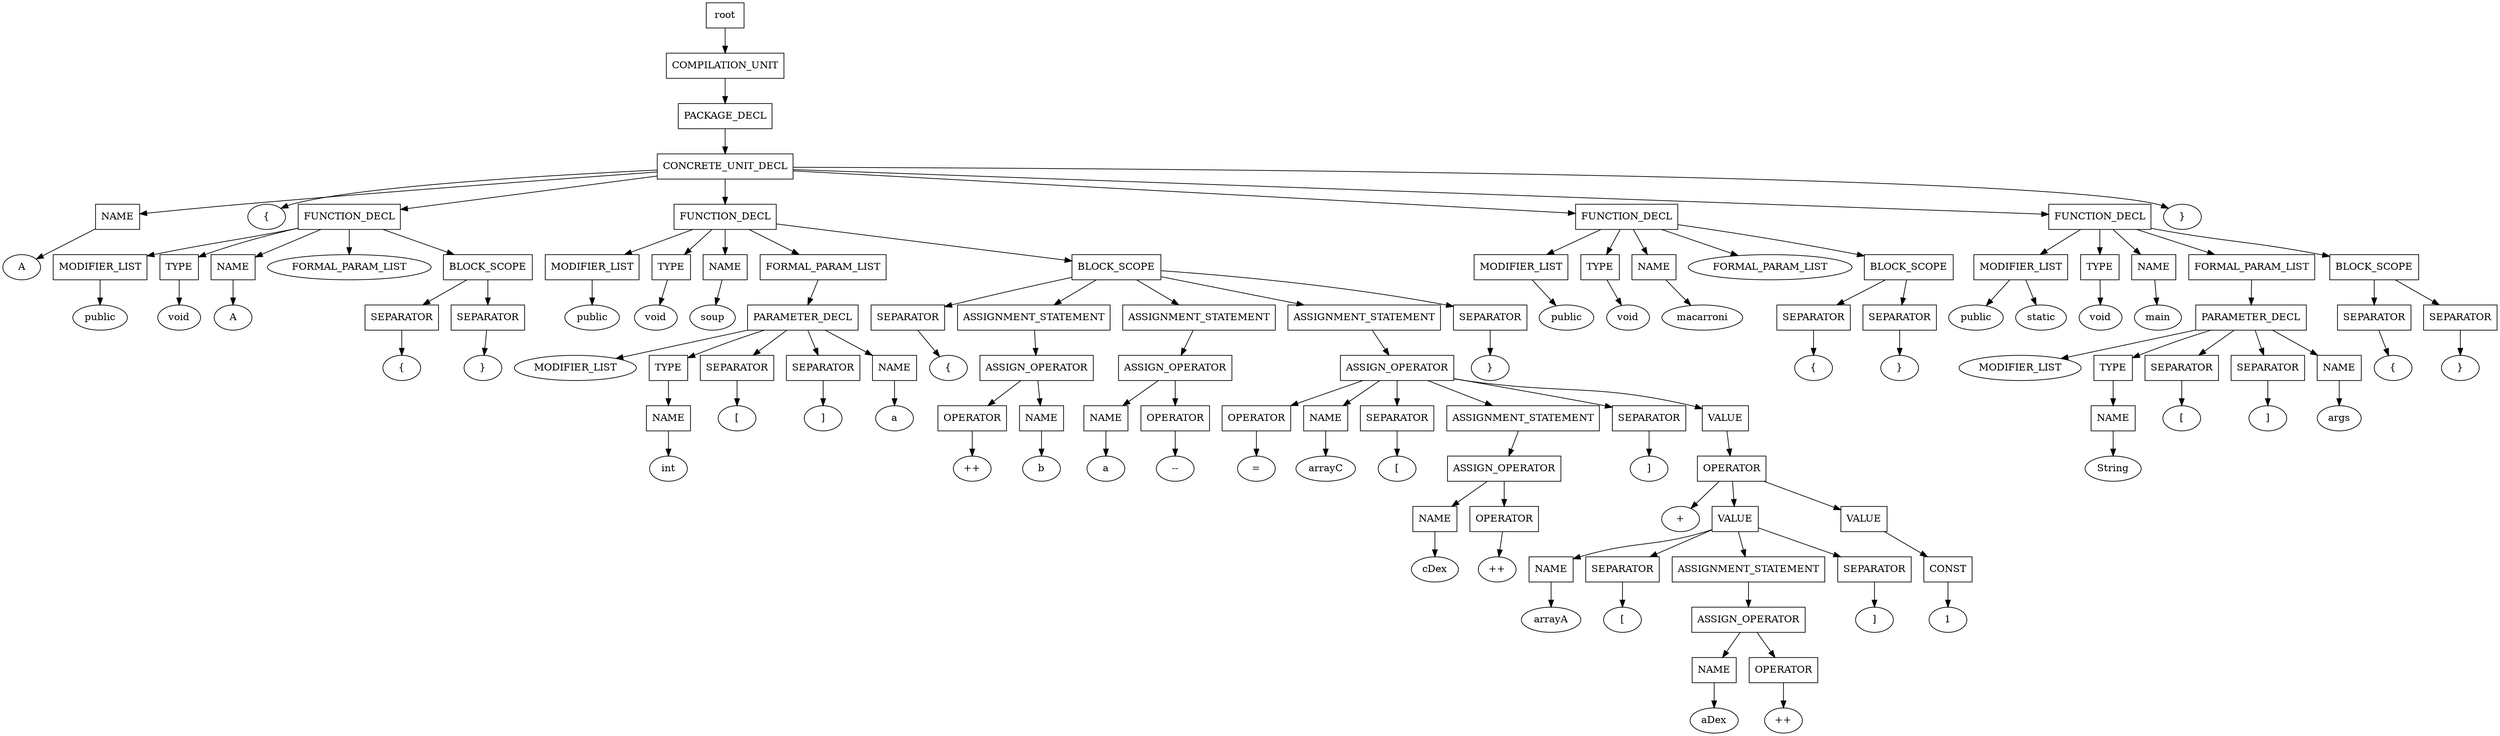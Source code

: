 digraph G {
	splines="TRUE";
	n_0 [label="root", shape="rectangle"]
	n_0 -> n_1
	n_1 [label="COMPILATION_UNIT", shape="rectangle"]
	n_1 -> n_2
	n_2 [label="PACKAGE_DECL", shape="rectangle"]
	n_2 -> n_3
	n_3 [label="CONCRETE_UNIT_DECL", shape="rectangle"]
	n_3 -> n_4
	n_4 [label="NAME", shape="rectangle"]
	n_4 -> n_11
	n_11 [label="A", shape="ellipse"]
	n_3 -> n_5
	n_5 [label="{", shape="ellipse"]
	n_3 -> n_6
	n_6 [label="FUNCTION_DECL", shape="rectangle"]
	n_6 -> n_12
	n_12 [label="MODIFIER_LIST", shape="rectangle"]
	n_12 -> n_32
	n_32 [label="public", shape="ellipse"]
	n_6 -> n_13
	n_13 [label="TYPE", shape="rectangle"]
	n_13 -> n_33
	n_33 [label="void", shape="ellipse"]
	n_6 -> n_14
	n_14 [label="NAME", shape="rectangle"]
	n_14 -> n_34
	n_34 [label="A", shape="ellipse"]
	n_6 -> n_15
	n_15 [label="FORMAL_PARAM_LIST", shape="ellipse"]
	n_6 -> n_16
	n_16 [label="BLOCK_SCOPE", shape="rectangle"]
	n_16 -> n_35
	n_35 [label="SEPARATOR", shape="rectangle"]
	n_35 -> n_58
	n_58 [label="{", shape="ellipse"]
	n_16 -> n_36
	n_36 [label="SEPARATOR", shape="rectangle"]
	n_36 -> n_59
	n_59 [label="}", shape="ellipse"]
	n_3 -> n_7
	n_7 [label="FUNCTION_DECL", shape="rectangle"]
	n_7 -> n_17
	n_17 [label="MODIFIER_LIST", shape="rectangle"]
	n_17 -> n_37
	n_37 [label="public", shape="ellipse"]
	n_7 -> n_18
	n_18 [label="TYPE", shape="rectangle"]
	n_18 -> n_38
	n_38 [label="void", shape="ellipse"]
	n_7 -> n_19
	n_19 [label="NAME", shape="rectangle"]
	n_19 -> n_39
	n_39 [label="soup", shape="ellipse"]
	n_7 -> n_20
	n_20 [label="FORMAL_PARAM_LIST", shape="rectangle"]
	n_20 -> n_40
	n_40 [label="PARAMETER_DECL", shape="rectangle"]
	n_40 -> n_60
	n_60 [label="MODIFIER_LIST", shape="ellipse"]
	n_40 -> n_61
	n_61 [label="TYPE", shape="rectangle"]
	n_61 -> n_79
	n_79 [label="NAME", shape="rectangle"]
	n_79 -> n_97
	n_97 [label="int", shape="ellipse"]
	n_40 -> n_62
	n_62 [label="SEPARATOR", shape="rectangle"]
	n_62 -> n_80
	n_80 [label="[", shape="ellipse"]
	n_40 -> n_63
	n_63 [label="SEPARATOR", shape="rectangle"]
	n_63 -> n_81
	n_81 [label="]", shape="ellipse"]
	n_40 -> n_64
	n_64 [label="NAME", shape="rectangle"]
	n_64 -> n_82
	n_82 [label="a", shape="ellipse"]
	n_7 -> n_21
	n_21 [label="BLOCK_SCOPE", shape="rectangle"]
	n_21 -> n_41
	n_41 [label="SEPARATOR", shape="rectangle"]
	n_41 -> n_65
	n_65 [label="{", shape="ellipse"]
	n_21 -> n_42
	n_42 [label="ASSIGNMENT_STATEMENT", shape="rectangle"]
	n_42 -> n_66
	n_66 [label="ASSIGN_OPERATOR", shape="rectangle"]
	n_66 -> n_83
	n_83 [label="OPERATOR", shape="rectangle"]
	n_83 -> n_98
	n_98 [label="++", shape="ellipse"]
	n_66 -> n_84
	n_84 [label="NAME", shape="rectangle"]
	n_84 -> n_99
	n_99 [label="b", shape="ellipse"]
	n_21 -> n_43
	n_43 [label="ASSIGNMENT_STATEMENT", shape="rectangle"]
	n_43 -> n_67
	n_67 [label="ASSIGN_OPERATOR", shape="rectangle"]
	n_67 -> n_85
	n_85 [label="NAME", shape="rectangle"]
	n_85 -> n_100
	n_100 [label="a", shape="ellipse"]
	n_67 -> n_86
	n_86 [label="OPERATOR", shape="rectangle"]
	n_86 -> n_101
	n_101 [label="--", shape="ellipse"]
	n_21 -> n_44
	n_44 [label="ASSIGNMENT_STATEMENT", shape="rectangle"]
	n_44 -> n_68
	n_68 [label="ASSIGN_OPERATOR", shape="rectangle"]
	n_68 -> n_87
	n_87 [label="OPERATOR", shape="rectangle"]
	n_87 -> n_102
	n_102 [label="=", shape="ellipse"]
	n_68 -> n_88
	n_88 [label="NAME", shape="rectangle"]
	n_88 -> n_103
	n_103 [label="arrayC", shape="ellipse"]
	n_68 -> n_89
	n_89 [label="SEPARATOR", shape="rectangle"]
	n_89 -> n_104
	n_104 [label="[", shape="ellipse"]
	n_68 -> n_90
	n_90 [label="ASSIGNMENT_STATEMENT", shape="rectangle"]
	n_90 -> n_105
	n_105 [label="ASSIGN_OPERATOR", shape="rectangle"]
	n_105 -> n_109
	n_109 [label="NAME", shape="rectangle"]
	n_109 -> n_114
	n_114 [label="cDex", shape="ellipse"]
	n_105 -> n_110
	n_110 [label="OPERATOR", shape="rectangle"]
	n_110 -> n_115
	n_115 [label="++", shape="ellipse"]
	n_68 -> n_91
	n_91 [label="SEPARATOR", shape="rectangle"]
	n_91 -> n_106
	n_106 [label="]", shape="ellipse"]
	n_68 -> n_92
	n_92 [label="VALUE", shape="rectangle"]
	n_92 -> n_107
	n_107 [label="OPERATOR", shape="rectangle"]
	n_107 -> n_111
	n_111 [label="+", shape="ellipse"]
	n_107 -> n_112
	n_112 [label="VALUE", shape="rectangle"]
	n_112 -> n_116
	n_116 [label="NAME", shape="rectangle"]
	n_116 -> n_121
	n_121 [label="arrayA", shape="ellipse"]
	n_112 -> n_117
	n_117 [label="SEPARATOR", shape="rectangle"]
	n_117 -> n_122
	n_122 [label="[", shape="ellipse"]
	n_112 -> n_118
	n_118 [label="ASSIGNMENT_STATEMENT", shape="rectangle"]
	n_118 -> n_123
	n_123 [label="ASSIGN_OPERATOR", shape="rectangle"]
	n_123 -> n_126
	n_126 [label="NAME", shape="rectangle"]
	n_126 -> n_128
	n_128 [label="aDex", shape="ellipse"]
	n_123 -> n_127
	n_127 [label="OPERATOR", shape="rectangle"]
	n_127 -> n_129
	n_129 [label="++", shape="ellipse"]
	n_112 -> n_119
	n_119 [label="SEPARATOR", shape="rectangle"]
	n_119 -> n_124
	n_124 [label="]", shape="ellipse"]
	n_107 -> n_113
	n_113 [label="VALUE", shape="rectangle"]
	n_113 -> n_120
	n_120 [label="CONST", shape="rectangle"]
	n_120 -> n_125
	n_125 [label="1", shape="ellipse"]
	n_21 -> n_45
	n_45 [label="SEPARATOR", shape="rectangle"]
	n_45 -> n_69
	n_69 [label="}", shape="ellipse"]
	n_3 -> n_8
	n_8 [label="FUNCTION_DECL", shape="rectangle"]
	n_8 -> n_22
	n_22 [label="MODIFIER_LIST", shape="rectangle"]
	n_22 -> n_46
	n_46 [label="public", shape="ellipse"]
	n_8 -> n_23
	n_23 [label="TYPE", shape="rectangle"]
	n_23 -> n_47
	n_47 [label="void", shape="ellipse"]
	n_8 -> n_24
	n_24 [label="NAME", shape="rectangle"]
	n_24 -> n_48
	n_48 [label="macarroni", shape="ellipse"]
	n_8 -> n_25
	n_25 [label="FORMAL_PARAM_LIST", shape="ellipse"]
	n_8 -> n_26
	n_26 [label="BLOCK_SCOPE", shape="rectangle"]
	n_26 -> n_49
	n_49 [label="SEPARATOR", shape="rectangle"]
	n_49 -> n_70
	n_70 [label="{", shape="ellipse"]
	n_26 -> n_50
	n_50 [label="SEPARATOR", shape="rectangle"]
	n_50 -> n_71
	n_71 [label="}", shape="ellipse"]
	n_3 -> n_9
	n_9 [label="FUNCTION_DECL", shape="rectangle"]
	n_9 -> n_27
	n_27 [label="MODIFIER_LIST", shape="rectangle"]
	n_27 -> n_51
	n_51 [label="public", shape="ellipse"]
	n_27 -> n_52
	n_52 [label="static", shape="ellipse"]
	n_9 -> n_28
	n_28 [label="TYPE", shape="rectangle"]
	n_28 -> n_53
	n_53 [label="void", shape="ellipse"]
	n_9 -> n_29
	n_29 [label="NAME", shape="rectangle"]
	n_29 -> n_54
	n_54 [label="main", shape="ellipse"]
	n_9 -> n_30
	n_30 [label="FORMAL_PARAM_LIST", shape="rectangle"]
	n_30 -> n_55
	n_55 [label="PARAMETER_DECL", shape="rectangle"]
	n_55 -> n_72
	n_72 [label="MODIFIER_LIST", shape="ellipse"]
	n_55 -> n_73
	n_73 [label="TYPE", shape="rectangle"]
	n_73 -> n_93
	n_93 [label="NAME", shape="rectangle"]
	n_93 -> n_108
	n_108 [label="String", shape="ellipse"]
	n_55 -> n_74
	n_74 [label="SEPARATOR", shape="rectangle"]
	n_74 -> n_94
	n_94 [label="[", shape="ellipse"]
	n_55 -> n_75
	n_75 [label="SEPARATOR", shape="rectangle"]
	n_75 -> n_95
	n_95 [label="]", shape="ellipse"]
	n_55 -> n_76
	n_76 [label="NAME", shape="rectangle"]
	n_76 -> n_96
	n_96 [label="args", shape="ellipse"]
	n_9 -> n_31
	n_31 [label="BLOCK_SCOPE", shape="rectangle"]
	n_31 -> n_56
	n_56 [label="SEPARATOR", shape="rectangle"]
	n_56 -> n_77
	n_77 [label="{", shape="ellipse"]
	n_31 -> n_57
	n_57 [label="SEPARATOR", shape="rectangle"]
	n_57 -> n_78
	n_78 [label="}", shape="ellipse"]
	n_3 -> n_10
	n_10 [label="}", shape="ellipse"]
}